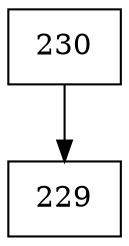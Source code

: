 digraph G {
  node [shape=record];
  node0 [label="{230}"];
  node0 -> node1;
  node1 [label="{229}"];
}
